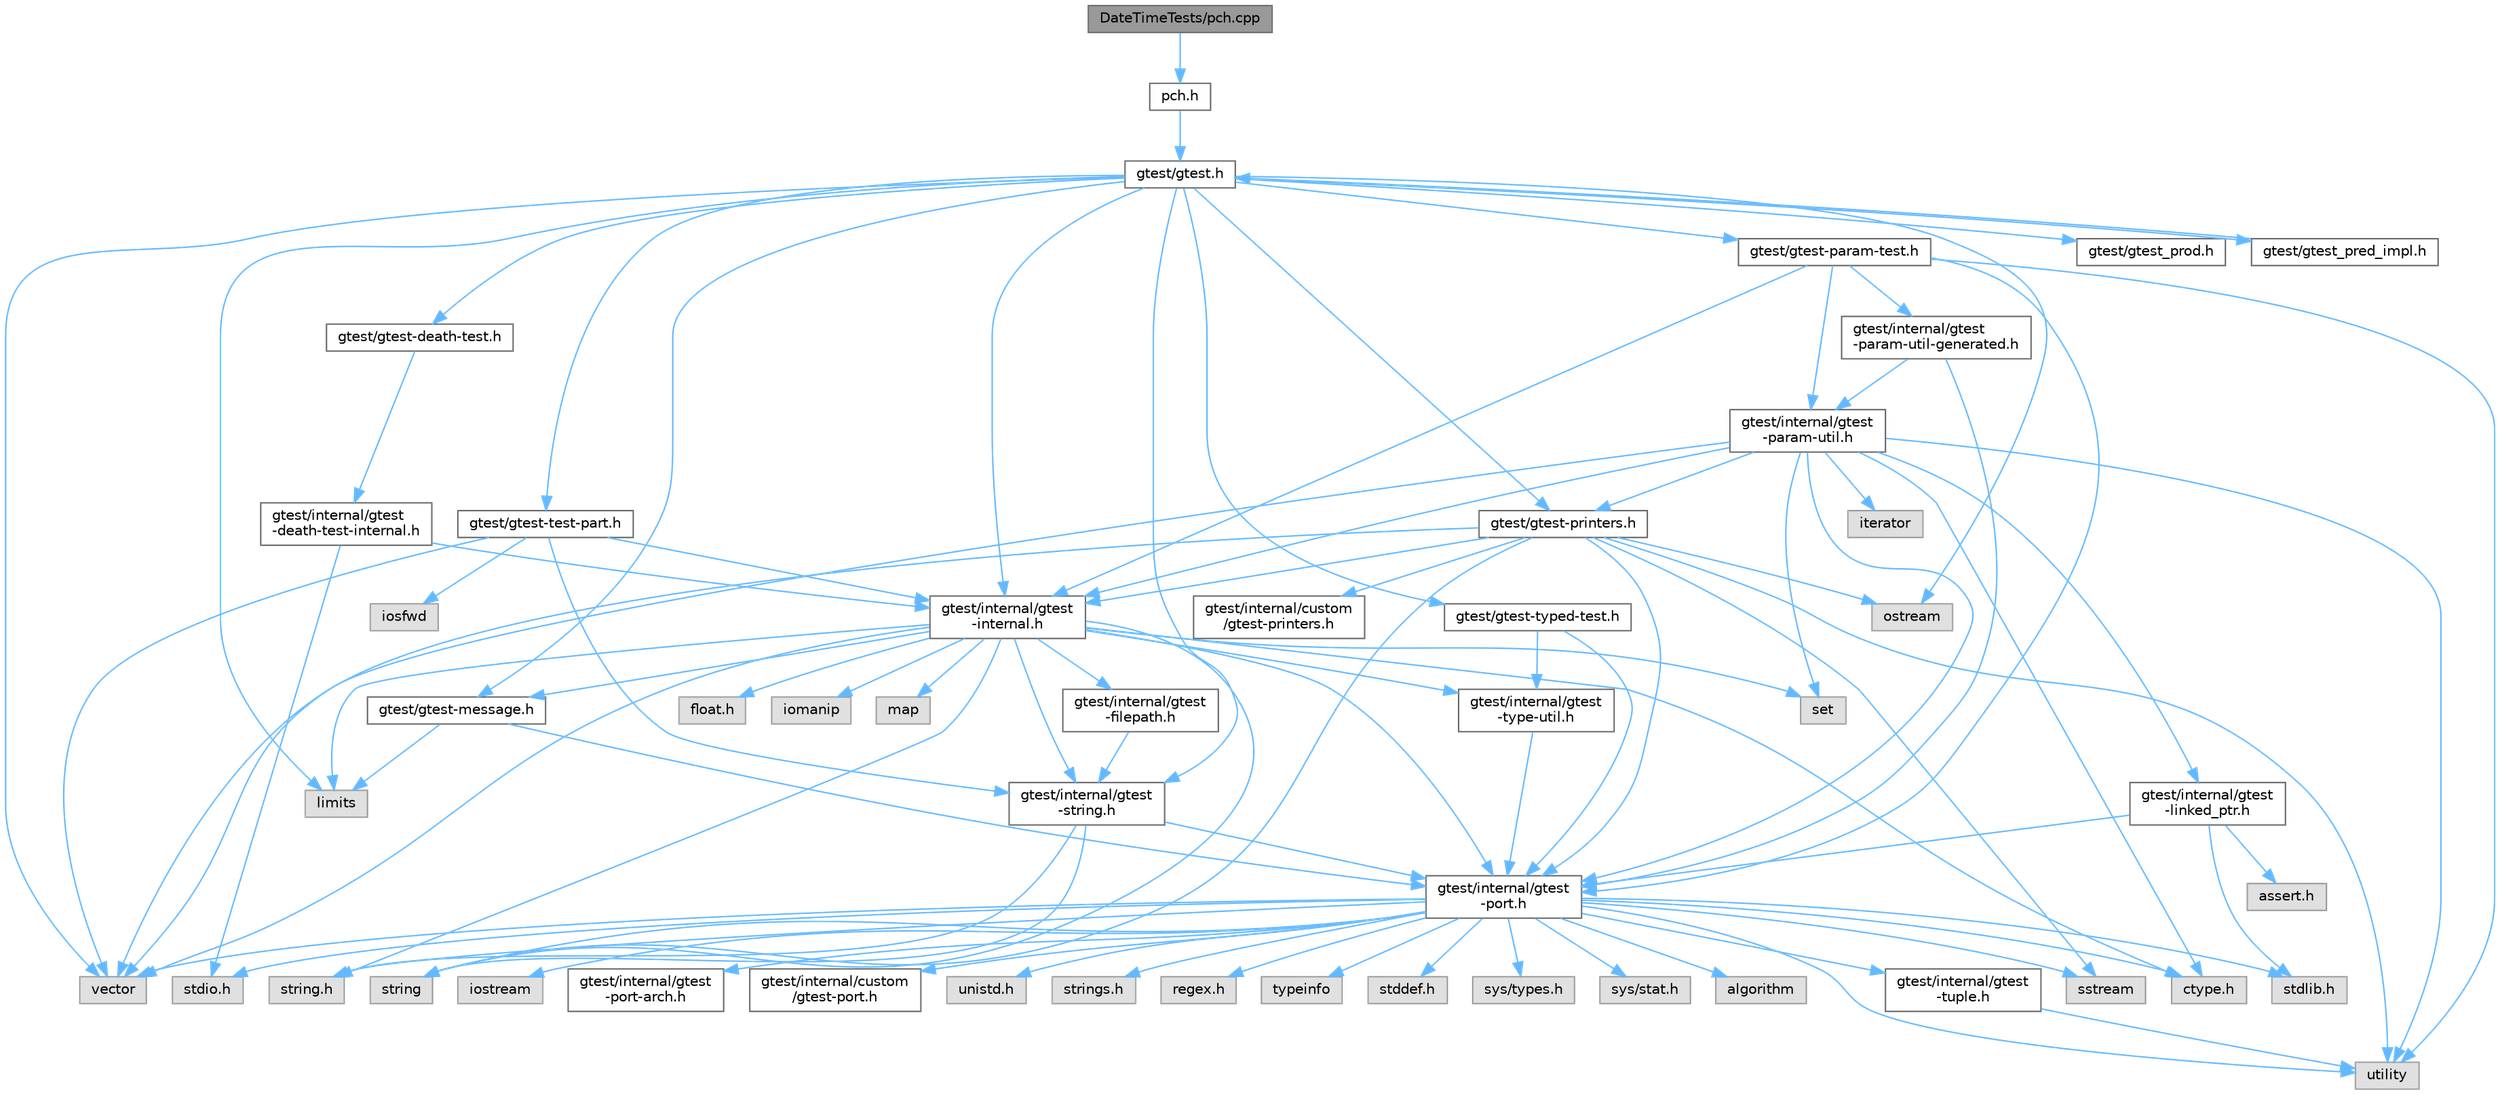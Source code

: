 digraph "DateTimeTests/pch.cpp"
{
 // LATEX_PDF_SIZE
  bgcolor="transparent";
  edge [fontname=Helvetica,fontsize=10,labelfontname=Helvetica,labelfontsize=10];
  node [fontname=Helvetica,fontsize=10,shape=box,height=0.2,width=0.4];
  Node1 [id="Node000001",label="DateTimeTests/pch.cpp",height=0.2,width=0.4,color="gray40", fillcolor="grey60", style="filled", fontcolor="black",tooltip=" "];
  Node1 -> Node2 [id="edge1_Node000001_Node000002",color="steelblue1",style="solid",tooltip=" "];
  Node2 [id="Node000002",label="pch.h",height=0.2,width=0.4,color="grey40", fillcolor="white", style="filled",URL="$pch_8h.html",tooltip=" "];
  Node2 -> Node3 [id="edge2_Node000002_Node000003",color="steelblue1",style="solid",tooltip=" "];
  Node3 [id="Node000003",label="gtest/gtest.h",height=0.2,width=0.4,color="grey40", fillcolor="white", style="filled",URL="$gtest_8h.html",tooltip=" "];
  Node3 -> Node4 [id="edge3_Node000003_Node000004",color="steelblue1",style="solid",tooltip=" "];
  Node4 [id="Node000004",label="limits",height=0.2,width=0.4,color="grey60", fillcolor="#E0E0E0", style="filled",tooltip=" "];
  Node3 -> Node5 [id="edge4_Node000003_Node000005",color="steelblue1",style="solid",tooltip=" "];
  Node5 [id="Node000005",label="ostream",height=0.2,width=0.4,color="grey60", fillcolor="#E0E0E0", style="filled",tooltip=" "];
  Node3 -> Node6 [id="edge5_Node000003_Node000006",color="steelblue1",style="solid",tooltip=" "];
  Node6 [id="Node000006",label="vector",height=0.2,width=0.4,color="grey60", fillcolor="#E0E0E0", style="filled",tooltip=" "];
  Node3 -> Node7 [id="edge6_Node000003_Node000007",color="steelblue1",style="solid",tooltip=" "];
  Node7 [id="Node000007",label="gtest/internal/gtest\l-internal.h",height=0.2,width=0.4,color="grey40", fillcolor="white", style="filled",URL="$gtest-internal_8h.html",tooltip=" "];
  Node7 -> Node8 [id="edge7_Node000007_Node000008",color="steelblue1",style="solid",tooltip=" "];
  Node8 [id="Node000008",label="gtest/internal/gtest\l-port.h",height=0.2,width=0.4,color="grey40", fillcolor="white", style="filled",URL="$gtest-port_8h.html",tooltip=" "];
  Node8 -> Node9 [id="edge8_Node000008_Node000009",color="steelblue1",style="solid",tooltip=" "];
  Node9 [id="Node000009",label="ctype.h",height=0.2,width=0.4,color="grey60", fillcolor="#E0E0E0", style="filled",tooltip=" "];
  Node8 -> Node10 [id="edge9_Node000008_Node000010",color="steelblue1",style="solid",tooltip=" "];
  Node10 [id="Node000010",label="stddef.h",height=0.2,width=0.4,color="grey60", fillcolor="#E0E0E0", style="filled",tooltip=" "];
  Node8 -> Node11 [id="edge10_Node000008_Node000011",color="steelblue1",style="solid",tooltip=" "];
  Node11 [id="Node000011",label="stdlib.h",height=0.2,width=0.4,color="grey60", fillcolor="#E0E0E0", style="filled",tooltip=" "];
  Node8 -> Node12 [id="edge11_Node000008_Node000012",color="steelblue1",style="solid",tooltip=" "];
  Node12 [id="Node000012",label="stdio.h",height=0.2,width=0.4,color="grey60", fillcolor="#E0E0E0", style="filled",tooltip=" "];
  Node8 -> Node13 [id="edge12_Node000008_Node000013",color="steelblue1",style="solid",tooltip=" "];
  Node13 [id="Node000013",label="string.h",height=0.2,width=0.4,color="grey60", fillcolor="#E0E0E0", style="filled",tooltip=" "];
  Node8 -> Node14 [id="edge13_Node000008_Node000014",color="steelblue1",style="solid",tooltip=" "];
  Node14 [id="Node000014",label="sys/types.h",height=0.2,width=0.4,color="grey60", fillcolor="#E0E0E0", style="filled",tooltip=" "];
  Node8 -> Node15 [id="edge14_Node000008_Node000015",color="steelblue1",style="solid",tooltip=" "];
  Node15 [id="Node000015",label="sys/stat.h",height=0.2,width=0.4,color="grey60", fillcolor="#E0E0E0", style="filled",tooltip=" "];
  Node8 -> Node16 [id="edge15_Node000008_Node000016",color="steelblue1",style="solid",tooltip=" "];
  Node16 [id="Node000016",label="string",height=0.2,width=0.4,color="grey60", fillcolor="#E0E0E0", style="filled",tooltip=" "];
  Node8 -> Node17 [id="edge16_Node000008_Node000017",color="steelblue1",style="solid",tooltip=" "];
  Node17 [id="Node000017",label="algorithm",height=0.2,width=0.4,color="grey60", fillcolor="#E0E0E0", style="filled",tooltip=" "];
  Node8 -> Node18 [id="edge17_Node000008_Node000018",color="steelblue1",style="solid",tooltip=" "];
  Node18 [id="Node000018",label="iostream",height=0.2,width=0.4,color="grey60", fillcolor="#E0E0E0", style="filled",tooltip=" "];
  Node8 -> Node19 [id="edge18_Node000008_Node000019",color="steelblue1",style="solid",tooltip=" "];
  Node19 [id="Node000019",label="sstream",height=0.2,width=0.4,color="grey60", fillcolor="#E0E0E0", style="filled",tooltip=" "];
  Node8 -> Node20 [id="edge19_Node000008_Node000020",color="steelblue1",style="solid",tooltip=" "];
  Node20 [id="Node000020",label="utility",height=0.2,width=0.4,color="grey60", fillcolor="#E0E0E0", style="filled",tooltip=" "];
  Node8 -> Node6 [id="edge20_Node000008_Node000006",color="steelblue1",style="solid",tooltip=" "];
  Node8 -> Node21 [id="edge21_Node000008_Node000021",color="steelblue1",style="solid",tooltip=" "];
  Node21 [id="Node000021",label="gtest/internal/gtest\l-port-arch.h",height=0.2,width=0.4,color="grey40", fillcolor="white", style="filled",URL="$gtest-port-arch_8h.html",tooltip=" "];
  Node8 -> Node22 [id="edge22_Node000008_Node000022",color="steelblue1",style="solid",tooltip=" "];
  Node22 [id="Node000022",label="gtest/internal/custom\l/gtest-port.h",height=0.2,width=0.4,color="grey40", fillcolor="white", style="filled",URL="$custom_2gtest-port_8h.html",tooltip=" "];
  Node8 -> Node23 [id="edge23_Node000008_Node000023",color="steelblue1",style="solid",tooltip=" "];
  Node23 [id="Node000023",label="unistd.h",height=0.2,width=0.4,color="grey60", fillcolor="#E0E0E0", style="filled",tooltip=" "];
  Node8 -> Node24 [id="edge24_Node000008_Node000024",color="steelblue1",style="solid",tooltip=" "];
  Node24 [id="Node000024",label="strings.h",height=0.2,width=0.4,color="grey60", fillcolor="#E0E0E0", style="filled",tooltip=" "];
  Node8 -> Node25 [id="edge25_Node000008_Node000025",color="steelblue1",style="solid",tooltip=" "];
  Node25 [id="Node000025",label="regex.h",height=0.2,width=0.4,color="grey60", fillcolor="#E0E0E0", style="filled",tooltip=" "];
  Node8 -> Node26 [id="edge26_Node000008_Node000026",color="steelblue1",style="solid",tooltip=" "];
  Node26 [id="Node000026",label="typeinfo",height=0.2,width=0.4,color="grey60", fillcolor="#E0E0E0", style="filled",tooltip=" "];
  Node8 -> Node27 [id="edge27_Node000008_Node000027",color="steelblue1",style="solid",tooltip=" "];
  Node27 [id="Node000027",label="gtest/internal/gtest\l-tuple.h",height=0.2,width=0.4,color="grey40", fillcolor="white", style="filled",URL="$gtest-tuple_8h.html",tooltip=" "];
  Node27 -> Node20 [id="edge28_Node000027_Node000020",color="steelblue1",style="solid",tooltip=" "];
  Node7 -> Node9 [id="edge29_Node000007_Node000009",color="steelblue1",style="solid",tooltip=" "];
  Node7 -> Node28 [id="edge30_Node000007_Node000028",color="steelblue1",style="solid",tooltip=" "];
  Node28 [id="Node000028",label="float.h",height=0.2,width=0.4,color="grey60", fillcolor="#E0E0E0", style="filled",tooltip=" "];
  Node7 -> Node13 [id="edge31_Node000007_Node000013",color="steelblue1",style="solid",tooltip=" "];
  Node7 -> Node29 [id="edge32_Node000007_Node000029",color="steelblue1",style="solid",tooltip=" "];
  Node29 [id="Node000029",label="iomanip",height=0.2,width=0.4,color="grey60", fillcolor="#E0E0E0", style="filled",tooltip=" "];
  Node7 -> Node4 [id="edge33_Node000007_Node000004",color="steelblue1",style="solid",tooltip=" "];
  Node7 -> Node30 [id="edge34_Node000007_Node000030",color="steelblue1",style="solid",tooltip=" "];
  Node30 [id="Node000030",label="map",height=0.2,width=0.4,color="grey60", fillcolor="#E0E0E0", style="filled",tooltip=" "];
  Node7 -> Node31 [id="edge35_Node000007_Node000031",color="steelblue1",style="solid",tooltip=" "];
  Node31 [id="Node000031",label="set",height=0.2,width=0.4,color="grey60", fillcolor="#E0E0E0", style="filled",tooltip=" "];
  Node7 -> Node16 [id="edge36_Node000007_Node000016",color="steelblue1",style="solid",tooltip=" "];
  Node7 -> Node6 [id="edge37_Node000007_Node000006",color="steelblue1",style="solid",tooltip=" "];
  Node7 -> Node32 [id="edge38_Node000007_Node000032",color="steelblue1",style="solid",tooltip=" "];
  Node32 [id="Node000032",label="gtest/gtest-message.h",height=0.2,width=0.4,color="grey40", fillcolor="white", style="filled",URL="$gtest-message_8h.html",tooltip=" "];
  Node32 -> Node4 [id="edge39_Node000032_Node000004",color="steelblue1",style="solid",tooltip=" "];
  Node32 -> Node8 [id="edge40_Node000032_Node000008",color="steelblue1",style="solid",tooltip=" "];
  Node7 -> Node33 [id="edge41_Node000007_Node000033",color="steelblue1",style="solid",tooltip=" "];
  Node33 [id="Node000033",label="gtest/internal/gtest\l-filepath.h",height=0.2,width=0.4,color="grey40", fillcolor="white", style="filled",URL="$gtest-filepath_8h.html",tooltip=" "];
  Node33 -> Node34 [id="edge42_Node000033_Node000034",color="steelblue1",style="solid",tooltip=" "];
  Node34 [id="Node000034",label="gtest/internal/gtest\l-string.h",height=0.2,width=0.4,color="grey40", fillcolor="white", style="filled",URL="$gtest-string_8h.html",tooltip=" "];
  Node34 -> Node13 [id="edge43_Node000034_Node000013",color="steelblue1",style="solid",tooltip=" "];
  Node34 -> Node16 [id="edge44_Node000034_Node000016",color="steelblue1",style="solid",tooltip=" "];
  Node34 -> Node8 [id="edge45_Node000034_Node000008",color="steelblue1",style="solid",tooltip=" "];
  Node7 -> Node34 [id="edge46_Node000007_Node000034",color="steelblue1",style="solid",tooltip=" "];
  Node7 -> Node35 [id="edge47_Node000007_Node000035",color="steelblue1",style="solid",tooltip=" "];
  Node35 [id="Node000035",label="gtest/internal/gtest\l-type-util.h",height=0.2,width=0.4,color="grey40", fillcolor="white", style="filled",URL="$gtest-type-util_8h.html",tooltip=" "];
  Node35 -> Node8 [id="edge48_Node000035_Node000008",color="steelblue1",style="solid",tooltip=" "];
  Node3 -> Node34 [id="edge49_Node000003_Node000034",color="steelblue1",style="solid",tooltip=" "];
  Node3 -> Node36 [id="edge50_Node000003_Node000036",color="steelblue1",style="solid",tooltip=" "];
  Node36 [id="Node000036",label="gtest/gtest-death-test.h",height=0.2,width=0.4,color="grey40", fillcolor="white", style="filled",URL="$gtest-death-test_8h.html",tooltip=" "];
  Node36 -> Node37 [id="edge51_Node000036_Node000037",color="steelblue1",style="solid",tooltip=" "];
  Node37 [id="Node000037",label="gtest/internal/gtest\l-death-test-internal.h",height=0.2,width=0.4,color="grey40", fillcolor="white", style="filled",URL="$gtest-death-test-internal_8h.html",tooltip=" "];
  Node37 -> Node7 [id="edge52_Node000037_Node000007",color="steelblue1",style="solid",tooltip=" "];
  Node37 -> Node12 [id="edge53_Node000037_Node000012",color="steelblue1",style="solid",tooltip=" "];
  Node3 -> Node32 [id="edge54_Node000003_Node000032",color="steelblue1",style="solid",tooltip=" "];
  Node3 -> Node38 [id="edge55_Node000003_Node000038",color="steelblue1",style="solid",tooltip=" "];
  Node38 [id="Node000038",label="gtest/gtest-param-test.h",height=0.2,width=0.4,color="grey40", fillcolor="white", style="filled",URL="$gtest-param-test_8h.html",tooltip=" "];
  Node38 -> Node8 [id="edge56_Node000038_Node000008",color="steelblue1",style="solid",tooltip=" "];
  Node38 -> Node20 [id="edge57_Node000038_Node000020",color="steelblue1",style="solid",tooltip=" "];
  Node38 -> Node7 [id="edge58_Node000038_Node000007",color="steelblue1",style="solid",tooltip=" "];
  Node38 -> Node39 [id="edge59_Node000038_Node000039",color="steelblue1",style="solid",tooltip=" "];
  Node39 [id="Node000039",label="gtest/internal/gtest\l-param-util.h",height=0.2,width=0.4,color="grey40", fillcolor="white", style="filled",URL="$gtest-param-util_8h.html",tooltip=" "];
  Node39 -> Node9 [id="edge60_Node000039_Node000009",color="steelblue1",style="solid",tooltip=" "];
  Node39 -> Node40 [id="edge61_Node000039_Node000040",color="steelblue1",style="solid",tooltip=" "];
  Node40 [id="Node000040",label="iterator",height=0.2,width=0.4,color="grey60", fillcolor="#E0E0E0", style="filled",tooltip=" "];
  Node39 -> Node31 [id="edge62_Node000039_Node000031",color="steelblue1",style="solid",tooltip=" "];
  Node39 -> Node20 [id="edge63_Node000039_Node000020",color="steelblue1",style="solid",tooltip=" "];
  Node39 -> Node6 [id="edge64_Node000039_Node000006",color="steelblue1",style="solid",tooltip=" "];
  Node39 -> Node7 [id="edge65_Node000039_Node000007",color="steelblue1",style="solid",tooltip=" "];
  Node39 -> Node41 [id="edge66_Node000039_Node000041",color="steelblue1",style="solid",tooltip=" "];
  Node41 [id="Node000041",label="gtest/internal/gtest\l-linked_ptr.h",height=0.2,width=0.4,color="grey40", fillcolor="white", style="filled",URL="$gtest-linked__ptr_8h.html",tooltip=" "];
  Node41 -> Node11 [id="edge67_Node000041_Node000011",color="steelblue1",style="solid",tooltip=" "];
  Node41 -> Node42 [id="edge68_Node000041_Node000042",color="steelblue1",style="solid",tooltip=" "];
  Node42 [id="Node000042",label="assert.h",height=0.2,width=0.4,color="grey60", fillcolor="#E0E0E0", style="filled",tooltip=" "];
  Node41 -> Node8 [id="edge69_Node000041_Node000008",color="steelblue1",style="solid",tooltip=" "];
  Node39 -> Node8 [id="edge70_Node000039_Node000008",color="steelblue1",style="solid",tooltip=" "];
  Node39 -> Node43 [id="edge71_Node000039_Node000043",color="steelblue1",style="solid",tooltip=" "];
  Node43 [id="Node000043",label="gtest/gtest-printers.h",height=0.2,width=0.4,color="grey40", fillcolor="white", style="filled",URL="$gtest-printers_8h.html",tooltip=" "];
  Node43 -> Node5 [id="edge72_Node000043_Node000005",color="steelblue1",style="solid",tooltip=" "];
  Node43 -> Node19 [id="edge73_Node000043_Node000019",color="steelblue1",style="solid",tooltip=" "];
  Node43 -> Node16 [id="edge74_Node000043_Node000016",color="steelblue1",style="solid",tooltip=" "];
  Node43 -> Node20 [id="edge75_Node000043_Node000020",color="steelblue1",style="solid",tooltip=" "];
  Node43 -> Node6 [id="edge76_Node000043_Node000006",color="steelblue1",style="solid",tooltip=" "];
  Node43 -> Node8 [id="edge77_Node000043_Node000008",color="steelblue1",style="solid",tooltip=" "];
  Node43 -> Node7 [id="edge78_Node000043_Node000007",color="steelblue1",style="solid",tooltip=" "];
  Node43 -> Node44 [id="edge79_Node000043_Node000044",color="steelblue1",style="solid",tooltip=" "];
  Node44 [id="Node000044",label="gtest/internal/custom\l/gtest-printers.h",height=0.2,width=0.4,color="grey40", fillcolor="white", style="filled",URL="$internal_2custom_2gtest-printers_8h.html",tooltip=" "];
  Node38 -> Node45 [id="edge80_Node000038_Node000045",color="steelblue1",style="solid",tooltip=" "];
  Node45 [id="Node000045",label="gtest/internal/gtest\l-param-util-generated.h",height=0.2,width=0.4,color="grey40", fillcolor="white", style="filled",URL="$gtest-param-util-generated_8h.html",tooltip=" "];
  Node45 -> Node39 [id="edge81_Node000045_Node000039",color="steelblue1",style="solid",tooltip=" "];
  Node45 -> Node8 [id="edge82_Node000045_Node000008",color="steelblue1",style="solid",tooltip=" "];
  Node3 -> Node43 [id="edge83_Node000003_Node000043",color="steelblue1",style="solid",tooltip=" "];
  Node3 -> Node46 [id="edge84_Node000003_Node000046",color="steelblue1",style="solid",tooltip=" "];
  Node46 [id="Node000046",label="gtest/gtest_prod.h",height=0.2,width=0.4,color="grey40", fillcolor="white", style="filled",URL="$gtest__prod_8h.html",tooltip=" "];
  Node3 -> Node47 [id="edge85_Node000003_Node000047",color="steelblue1",style="solid",tooltip=" "];
  Node47 [id="Node000047",label="gtest/gtest-test-part.h",height=0.2,width=0.4,color="grey40", fillcolor="white", style="filled",URL="$gtest-test-part_8h.html",tooltip=" "];
  Node47 -> Node48 [id="edge86_Node000047_Node000048",color="steelblue1",style="solid",tooltip=" "];
  Node48 [id="Node000048",label="iosfwd",height=0.2,width=0.4,color="grey60", fillcolor="#E0E0E0", style="filled",tooltip=" "];
  Node47 -> Node6 [id="edge87_Node000047_Node000006",color="steelblue1",style="solid",tooltip=" "];
  Node47 -> Node7 [id="edge88_Node000047_Node000007",color="steelblue1",style="solid",tooltip=" "];
  Node47 -> Node34 [id="edge89_Node000047_Node000034",color="steelblue1",style="solid",tooltip=" "];
  Node3 -> Node49 [id="edge90_Node000003_Node000049",color="steelblue1",style="solid",tooltip=" "];
  Node49 [id="Node000049",label="gtest/gtest-typed-test.h",height=0.2,width=0.4,color="grey40", fillcolor="white", style="filled",URL="$gtest-typed-test_8h.html",tooltip=" "];
  Node49 -> Node8 [id="edge91_Node000049_Node000008",color="steelblue1",style="solid",tooltip=" "];
  Node49 -> Node35 [id="edge92_Node000049_Node000035",color="steelblue1",style="solid",tooltip=" "];
  Node3 -> Node50 [id="edge93_Node000003_Node000050",color="steelblue1",style="solid",tooltip=" "];
  Node50 [id="Node000050",label="gtest/gtest_pred_impl.h",height=0.2,width=0.4,color="grey40", fillcolor="white", style="filled",URL="$gtest__pred__impl_8h.html",tooltip=" "];
  Node50 -> Node3 [id="edge94_Node000050_Node000003",color="steelblue1",style="solid",tooltip=" "];
}
